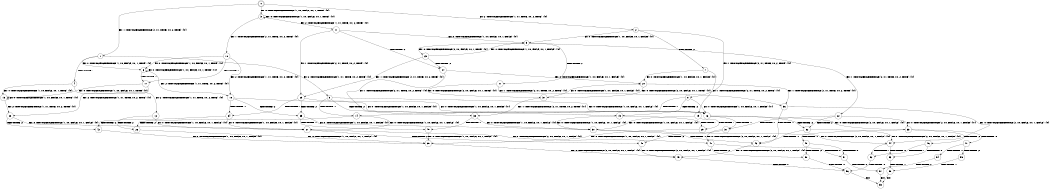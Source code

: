 digraph BCG {
size = "7, 10.5";
center = TRUE;
node [shape = circle];
0 [peripheries = 2];
0 -> 1 [label = "EX !1 !ATOMIC_EXCH_BRANCH (2, +1, TRUE, +0, 2, TRUE) !{0}"];
0 -> 2 [label = "EX !2 !ATOMIC_EXCH_BRANCH (1, +1, TRUE, +0, 2, TRUE) !{0}"];
0 -> 3 [label = "EX !0 !ATOMIC_EXCH_BRANCH (1, +0, FALSE, +0, 1, TRUE) !{0}"];
1 -> 4 [label = "TERMINATE !1"];
1 -> 5 [label = "EX !2 !ATOMIC_EXCH_BRANCH (1, +1, TRUE, +0, 2, TRUE) !{0}"];
1 -> 6 [label = "EX !0 !ATOMIC_EXCH_BRANCH (1, +0, FALSE, +0, 1, TRUE) !{0}"];
2 -> 7 [label = "TERMINATE !2"];
2 -> 8 [label = "EX !1 !ATOMIC_EXCH_BRANCH (2, +1, TRUE, +0, 2, TRUE) !{0}"];
2 -> 9 [label = "EX !0 !ATOMIC_EXCH_BRANCH (1, +0, FALSE, +0, 1, FALSE) !{0}"];
3 -> 10 [label = "EX !1 !ATOMIC_EXCH_BRANCH (2, +1, TRUE, +0, 2, TRUE) !{0}"];
3 -> 11 [label = "EX !2 !ATOMIC_EXCH_BRANCH (1, +1, TRUE, +0, 2, TRUE) !{0}"];
3 -> 3 [label = "EX !0 !ATOMIC_EXCH_BRANCH (1, +0, FALSE, +0, 1, TRUE) !{0}"];
4 -> 12 [label = "EX !2 !ATOMIC_EXCH_BRANCH (1, +1, TRUE, +0, 2, TRUE) !{0}"];
4 -> 13 [label = "EX !0 !ATOMIC_EXCH_BRANCH (1, +0, FALSE, +0, 1, TRUE) !{0}"];
5 -> 14 [label = "TERMINATE !1"];
5 -> 15 [label = "TERMINATE !2"];
5 -> 16 [label = "EX !0 !ATOMIC_EXCH_BRANCH (1, +0, FALSE, +0, 1, FALSE) !{0}"];
6 -> 17 [label = "TERMINATE !1"];
6 -> 18 [label = "EX !2 !ATOMIC_EXCH_BRANCH (1, +1, TRUE, +0, 2, TRUE) !{0}"];
6 -> 6 [label = "EX !0 !ATOMIC_EXCH_BRANCH (1, +0, FALSE, +0, 1, TRUE) !{0}"];
7 -> 19 [label = "EX !1 !ATOMIC_EXCH_BRANCH (2, +1, TRUE, +0, 2, TRUE) !{0}"];
7 -> 20 [label = "EX !0 !ATOMIC_EXCH_BRANCH (1, +0, FALSE, +0, 1, FALSE) !{0}"];
8 -> 14 [label = "TERMINATE !1"];
8 -> 15 [label = "TERMINATE !2"];
8 -> 16 [label = "EX !0 !ATOMIC_EXCH_BRANCH (1, +0, FALSE, +0, 1, FALSE) !{0}"];
9 -> 21 [label = "TERMINATE !2"];
9 -> 22 [label = "EX !1 !ATOMIC_EXCH_BRANCH (2, +1, TRUE, +0, 2, TRUE) !{0}"];
9 -> 23 [label = "EX !0 !ATOMIC_EXCH_BRANCH (2, +0, FALSE, +0, 1, TRUE) !{0}"];
10 -> 17 [label = "TERMINATE !1"];
10 -> 18 [label = "EX !2 !ATOMIC_EXCH_BRANCH (1, +1, TRUE, +0, 2, TRUE) !{0}"];
10 -> 6 [label = "EX !0 !ATOMIC_EXCH_BRANCH (1, +0, FALSE, +0, 1, TRUE) !{0}"];
11 -> 24 [label = "TERMINATE !2"];
11 -> 25 [label = "EX !1 !ATOMIC_EXCH_BRANCH (2, +1, TRUE, +0, 2, TRUE) !{0}"];
11 -> 9 [label = "EX !0 !ATOMIC_EXCH_BRANCH (1, +0, FALSE, +0, 1, FALSE) !{0}"];
12 -> 26 [label = "TERMINATE !2"];
12 -> 27 [label = "EX !0 !ATOMIC_EXCH_BRANCH (1, +0, FALSE, +0, 1, FALSE) !{0}"];
13 -> 28 [label = "EX !2 !ATOMIC_EXCH_BRANCH (1, +1, TRUE, +0, 2, TRUE) !{0}"];
13 -> 13 [label = "EX !0 !ATOMIC_EXCH_BRANCH (1, +0, FALSE, +0, 1, TRUE) !{0}"];
14 -> 26 [label = "TERMINATE !2"];
14 -> 27 [label = "EX !0 !ATOMIC_EXCH_BRANCH (1, +0, FALSE, +0, 1, FALSE) !{0}"];
15 -> 29 [label = "TERMINATE !1"];
15 -> 30 [label = "EX !0 !ATOMIC_EXCH_BRANCH (1, +0, FALSE, +0, 1, FALSE) !{0}"];
16 -> 31 [label = "TERMINATE !1"];
16 -> 32 [label = "TERMINATE !2"];
16 -> 33 [label = "EX !0 !ATOMIC_EXCH_BRANCH (2, +0, FALSE, +0, 1, FALSE) !{0}"];
17 -> 28 [label = "EX !2 !ATOMIC_EXCH_BRANCH (1, +1, TRUE, +0, 2, TRUE) !{0}"];
17 -> 13 [label = "EX !0 !ATOMIC_EXCH_BRANCH (1, +0, FALSE, +0, 1, TRUE) !{0}"];
18 -> 34 [label = "TERMINATE !1"];
18 -> 35 [label = "TERMINATE !2"];
18 -> 16 [label = "EX !0 !ATOMIC_EXCH_BRANCH (1, +0, FALSE, +0, 1, FALSE) !{0}"];
19 -> 29 [label = "TERMINATE !1"];
19 -> 30 [label = "EX !0 !ATOMIC_EXCH_BRANCH (1, +0, FALSE, +0, 1, FALSE) !{0}"];
20 -> 36 [label = "EX !1 !ATOMIC_EXCH_BRANCH (2, +1, TRUE, +0, 2, TRUE) !{0}"];
20 -> 37 [label = "EX !0 !ATOMIC_EXCH_BRANCH (2, +0, FALSE, +0, 1, TRUE) !{0}"];
21 -> 36 [label = "EX !1 !ATOMIC_EXCH_BRANCH (2, +1, TRUE, +0, 2, TRUE) !{0}"];
21 -> 37 [label = "EX !0 !ATOMIC_EXCH_BRANCH (2, +0, FALSE, +0, 1, TRUE) !{0}"];
22 -> 31 [label = "TERMINATE !1"];
22 -> 32 [label = "TERMINATE !2"];
22 -> 33 [label = "EX !0 !ATOMIC_EXCH_BRANCH (2, +0, FALSE, +0, 1, FALSE) !{0}"];
23 -> 24 [label = "TERMINATE !2"];
23 -> 25 [label = "EX !1 !ATOMIC_EXCH_BRANCH (2, +1, TRUE, +0, 2, TRUE) !{0}"];
23 -> 9 [label = "EX !0 !ATOMIC_EXCH_BRANCH (1, +0, FALSE, +0, 1, FALSE) !{0}"];
24 -> 38 [label = "EX !1 !ATOMIC_EXCH_BRANCH (2, +1, TRUE, +0, 2, TRUE) !{0}"];
24 -> 20 [label = "EX !0 !ATOMIC_EXCH_BRANCH (1, +0, FALSE, +0, 1, FALSE) !{0}"];
25 -> 34 [label = "TERMINATE !1"];
25 -> 35 [label = "TERMINATE !2"];
25 -> 16 [label = "EX !0 !ATOMIC_EXCH_BRANCH (1, +0, FALSE, +0, 1, FALSE) !{0}"];
26 -> 39 [label = "EX !0 !ATOMIC_EXCH_BRANCH (1, +0, FALSE, +0, 1, FALSE) !{0}"];
27 -> 40 [label = "TERMINATE !2"];
27 -> 41 [label = "EX !0 !ATOMIC_EXCH_BRANCH (2, +0, FALSE, +0, 1, FALSE) !{0}"];
28 -> 42 [label = "TERMINATE !2"];
28 -> 27 [label = "EX !0 !ATOMIC_EXCH_BRANCH (1, +0, FALSE, +0, 1, FALSE) !{0}"];
29 -> 39 [label = "EX !0 !ATOMIC_EXCH_BRANCH (1, +0, FALSE, +0, 1, FALSE) !{0}"];
30 -> 43 [label = "TERMINATE !1"];
30 -> 44 [label = "EX !0 !ATOMIC_EXCH_BRANCH (2, +0, FALSE, +0, 1, FALSE) !{0}"];
31 -> 40 [label = "TERMINATE !2"];
31 -> 41 [label = "EX !0 !ATOMIC_EXCH_BRANCH (2, +0, FALSE, +0, 1, FALSE) !{0}"];
32 -> 43 [label = "TERMINATE !1"];
32 -> 44 [label = "EX !0 !ATOMIC_EXCH_BRANCH (2, +0, FALSE, +0, 1, FALSE) !{0}"];
33 -> 45 [label = "TERMINATE !1"];
33 -> 46 [label = "TERMINATE !2"];
33 -> 47 [label = "TERMINATE !0"];
34 -> 42 [label = "TERMINATE !2"];
34 -> 27 [label = "EX !0 !ATOMIC_EXCH_BRANCH (1, +0, FALSE, +0, 1, FALSE) !{0}"];
35 -> 48 [label = "TERMINATE !1"];
35 -> 30 [label = "EX !0 !ATOMIC_EXCH_BRANCH (1, +0, FALSE, +0, 1, FALSE) !{0}"];
36 -> 43 [label = "TERMINATE !1"];
36 -> 44 [label = "EX !0 !ATOMIC_EXCH_BRANCH (2, +0, FALSE, +0, 1, FALSE) !{0}"];
37 -> 38 [label = "EX !1 !ATOMIC_EXCH_BRANCH (2, +1, TRUE, +0, 2, TRUE) !{0}"];
37 -> 20 [label = "EX !0 !ATOMIC_EXCH_BRANCH (1, +0, FALSE, +0, 1, FALSE) !{0}"];
38 -> 48 [label = "TERMINATE !1"];
38 -> 30 [label = "EX !0 !ATOMIC_EXCH_BRANCH (1, +0, FALSE, +0, 1, FALSE) !{0}"];
39 -> 49 [label = "EX !0 !ATOMIC_EXCH_BRANCH (2, +0, FALSE, +0, 1, FALSE) !{0}"];
40 -> 49 [label = "EX !0 !ATOMIC_EXCH_BRANCH (2, +0, FALSE, +0, 1, FALSE) !{0}"];
41 -> 50 [label = "TERMINATE !2"];
41 -> 51 [label = "TERMINATE !0"];
42 -> 39 [label = "EX !0 !ATOMIC_EXCH_BRANCH (1, +0, FALSE, +0, 1, FALSE) !{0}"];
43 -> 49 [label = "EX !0 !ATOMIC_EXCH_BRANCH (2, +0, FALSE, +0, 1, FALSE) !{0}"];
44 -> 52 [label = "TERMINATE !1"];
44 -> 53 [label = "TERMINATE !0"];
45 -> 50 [label = "TERMINATE !2"];
45 -> 51 [label = "TERMINATE !0"];
46 -> 52 [label = "TERMINATE !1"];
46 -> 53 [label = "TERMINATE !0"];
47 -> 54 [label = "TERMINATE !1"];
47 -> 55 [label = "TERMINATE !2"];
48 -> 39 [label = "EX !0 !ATOMIC_EXCH_BRANCH (1, +0, FALSE, +0, 1, FALSE) !{0}"];
49 -> 56 [label = "TERMINATE !0"];
50 -> 56 [label = "TERMINATE !0"];
51 -> 57 [label = "TERMINATE !2"];
52 -> 56 [label = "TERMINATE !0"];
53 -> 58 [label = "TERMINATE !1"];
54 -> 57 [label = "TERMINATE !2"];
55 -> 58 [label = "TERMINATE !1"];
56 -> 59 [label = "exit"];
57 -> 59 [label = "exit"];
58 -> 59 [label = "exit"];
}

